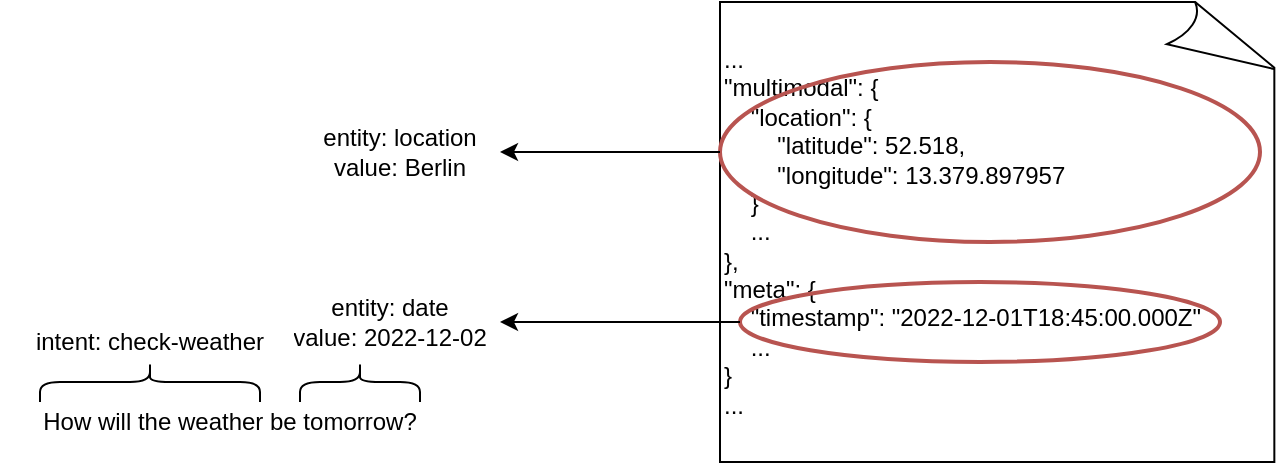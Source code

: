 <mxfile version="20.8.15" type="device"><diagram name="Page-1" id="fVag4daTqWOeTmZHXKZ5"><mxGraphModel dx="766" dy="1102" grid="1" gridSize="10" guides="1" tooltips="1" connect="1" arrows="1" fold="1" page="1" pageScale="1" pageWidth="850" pageHeight="1100" math="0" shadow="0"><root><mxCell id="0"/><mxCell id="1" parent="0"/><UserObject label="How will the weather be tomorrow?" placeholders="1" name="Variable" id="qDDpEUSPq86N-1rGHGNQ-3"><mxCell style="text;html=1;strokeColor=none;fillColor=none;align=center;verticalAlign=middle;whiteSpace=wrap;overflow=hidden;" vertex="1" parent="1"><mxGeometry x="10" y="230" width="230" height="20" as="geometry"/></mxCell></UserObject><mxCell id="qDDpEUSPq86N-1rGHGNQ-4" value="" style="shape=curlyBracket;whiteSpace=wrap;html=1;rounded=1;flipH=1;labelPosition=right;verticalLabelPosition=middle;align=left;verticalAlign=middle;direction=south;" vertex="1" parent="1"><mxGeometry x="30" y="210" width="110" height="20" as="geometry"/></mxCell><UserObject label="intent: check-weather" placeholders="1" name="Variable" id="qDDpEUSPq86N-1rGHGNQ-5"><mxCell style="text;html=1;strokeColor=none;fillColor=none;align=center;verticalAlign=middle;whiteSpace=wrap;overflow=hidden;" vertex="1" parent="1"><mxGeometry x="20" y="190" width="130" height="20" as="geometry"/></mxCell></UserObject><mxCell id="qDDpEUSPq86N-1rGHGNQ-6" value="" style="shape=curlyBracket;whiteSpace=wrap;html=1;rounded=1;flipH=1;labelPosition=right;verticalLabelPosition=middle;align=left;verticalAlign=middle;direction=south;" vertex="1" parent="1"><mxGeometry x="160" y="210" width="60" height="20" as="geometry"/></mxCell><UserObject label="entity: date&lt;br&gt;value: 2022-12-02" placeholders="1" name="Variable" id="qDDpEUSPq86N-1rGHGNQ-7"><mxCell style="text;html=1;strokeColor=none;fillColor=none;align=center;verticalAlign=middle;whiteSpace=wrap;overflow=hidden;" vertex="1" parent="1"><mxGeometry x="150" y="170" width="110" height="40" as="geometry"/></mxCell></UserObject><mxCell id="qDDpEUSPq86N-1rGHGNQ-8" value="&lt;div&gt;...&lt;br&gt;&lt;/div&gt;&lt;div&gt;&quot;multimodal&quot;: {&lt;/div&gt;&lt;div&gt;&amp;nbsp; &amp;nbsp; &quot;location&quot;: {&lt;/div&gt;&lt;div&gt;&lt;span style=&quot;&quot;&gt;&lt;/span&gt;&amp;nbsp; &amp;nbsp; &amp;nbsp; &amp;nbsp; &quot;latitude&quot;: 52.518,&lt;/div&gt;&lt;div&gt;&lt;span style=&quot;&quot;&gt;&lt;/span&gt;&amp;nbsp; &amp;nbsp; &amp;nbsp; &amp;nbsp; &quot;longitude&quot;: 13.379.897957&lt;/div&gt;&lt;div&gt;&lt;span style=&quot;&quot;&gt;&lt;/span&gt;&amp;nbsp; &amp;nbsp; }&lt;/div&gt;&lt;div&gt;&lt;span style=&quot;&quot;&gt;&lt;/span&gt;&amp;nbsp; &amp;nbsp; ...&lt;/div&gt;&lt;div&gt;&lt;span style=&quot;&quot;&gt;&#9;&lt;/span&gt;},&lt;/div&gt;&lt;div&gt;&lt;span style=&quot;&quot;&gt;&#9;&lt;/span&gt;&quot;meta&quot;: {&lt;/div&gt;&lt;div&gt;&lt;span style=&quot;&quot;&gt;&lt;/span&gt;&amp;nbsp; &amp;nbsp; &quot;timestamp&quot;: &quot;2022-12-01T18:45:00.000Z&quot;&lt;/div&gt;&lt;div&gt;&lt;span style=&quot;&quot;&gt;&lt;/span&gt;&amp;nbsp; &amp;nbsp; ...&lt;/div&gt;&lt;div&gt;&lt;span style=&quot;&quot;&gt;&#9;&lt;/span&gt;}&lt;/div&gt;&lt;div&gt;...&lt;br&gt;&lt;/div&gt;" style="whiteSpace=wrap;html=1;shape=mxgraph.basic.document;align=left;" vertex="1" parent="1"><mxGeometry x="370" y="30" width="280" height="230" as="geometry"/></mxCell><mxCell id="qDDpEUSPq86N-1rGHGNQ-11" value="" style="ellipse;whiteSpace=wrap;html=1;fillColor=none;strokeColor=#b85450;strokeWidth=2;" vertex="1" parent="1"><mxGeometry x="380" y="170" width="240" height="40" as="geometry"/></mxCell><UserObject label="entity: location&lt;br&gt;value: Berlin" placeholders="1" name="Variable" id="qDDpEUSPq86N-1rGHGNQ-12"><mxCell style="text;html=1;strokeColor=none;fillColor=none;align=center;verticalAlign=middle;whiteSpace=wrap;overflow=hidden;" vertex="1" parent="1"><mxGeometry x="160" y="85" width="100" height="40" as="geometry"/></mxCell></UserObject><mxCell id="qDDpEUSPq86N-1rGHGNQ-13" value="" style="ellipse;whiteSpace=wrap;html=1;fillColor=none;strokeColor=#b85450;strokeWidth=2;" vertex="1" parent="1"><mxGeometry x="370" y="60" width="270" height="90" as="geometry"/></mxCell><mxCell id="qDDpEUSPq86N-1rGHGNQ-14" value="" style="endArrow=classic;html=1;rounded=0;entryX=1;entryY=0.5;entryDx=0;entryDy=0;exitX=0;exitY=0.5;exitDx=0;exitDy=0;" edge="1" parent="1" source="qDDpEUSPq86N-1rGHGNQ-13" target="qDDpEUSPq86N-1rGHGNQ-12"><mxGeometry width="50" height="50" relative="1" as="geometry"><mxPoint x="220" y="320" as="sourcePoint"/><mxPoint x="270" y="270" as="targetPoint"/></mxGeometry></mxCell><mxCell id="qDDpEUSPq86N-1rGHGNQ-15" value="" style="endArrow=classic;html=1;rounded=0;entryX=1;entryY=0.5;entryDx=0;entryDy=0;exitX=0;exitY=0.5;exitDx=0;exitDy=0;" edge="1" parent="1" source="qDDpEUSPq86N-1rGHGNQ-11" target="qDDpEUSPq86N-1rGHGNQ-7"><mxGeometry width="50" height="50" relative="1" as="geometry"><mxPoint x="220" y="350" as="sourcePoint"/><mxPoint x="270" y="300" as="targetPoint"/></mxGeometry></mxCell></root></mxGraphModel></diagram></mxfile>